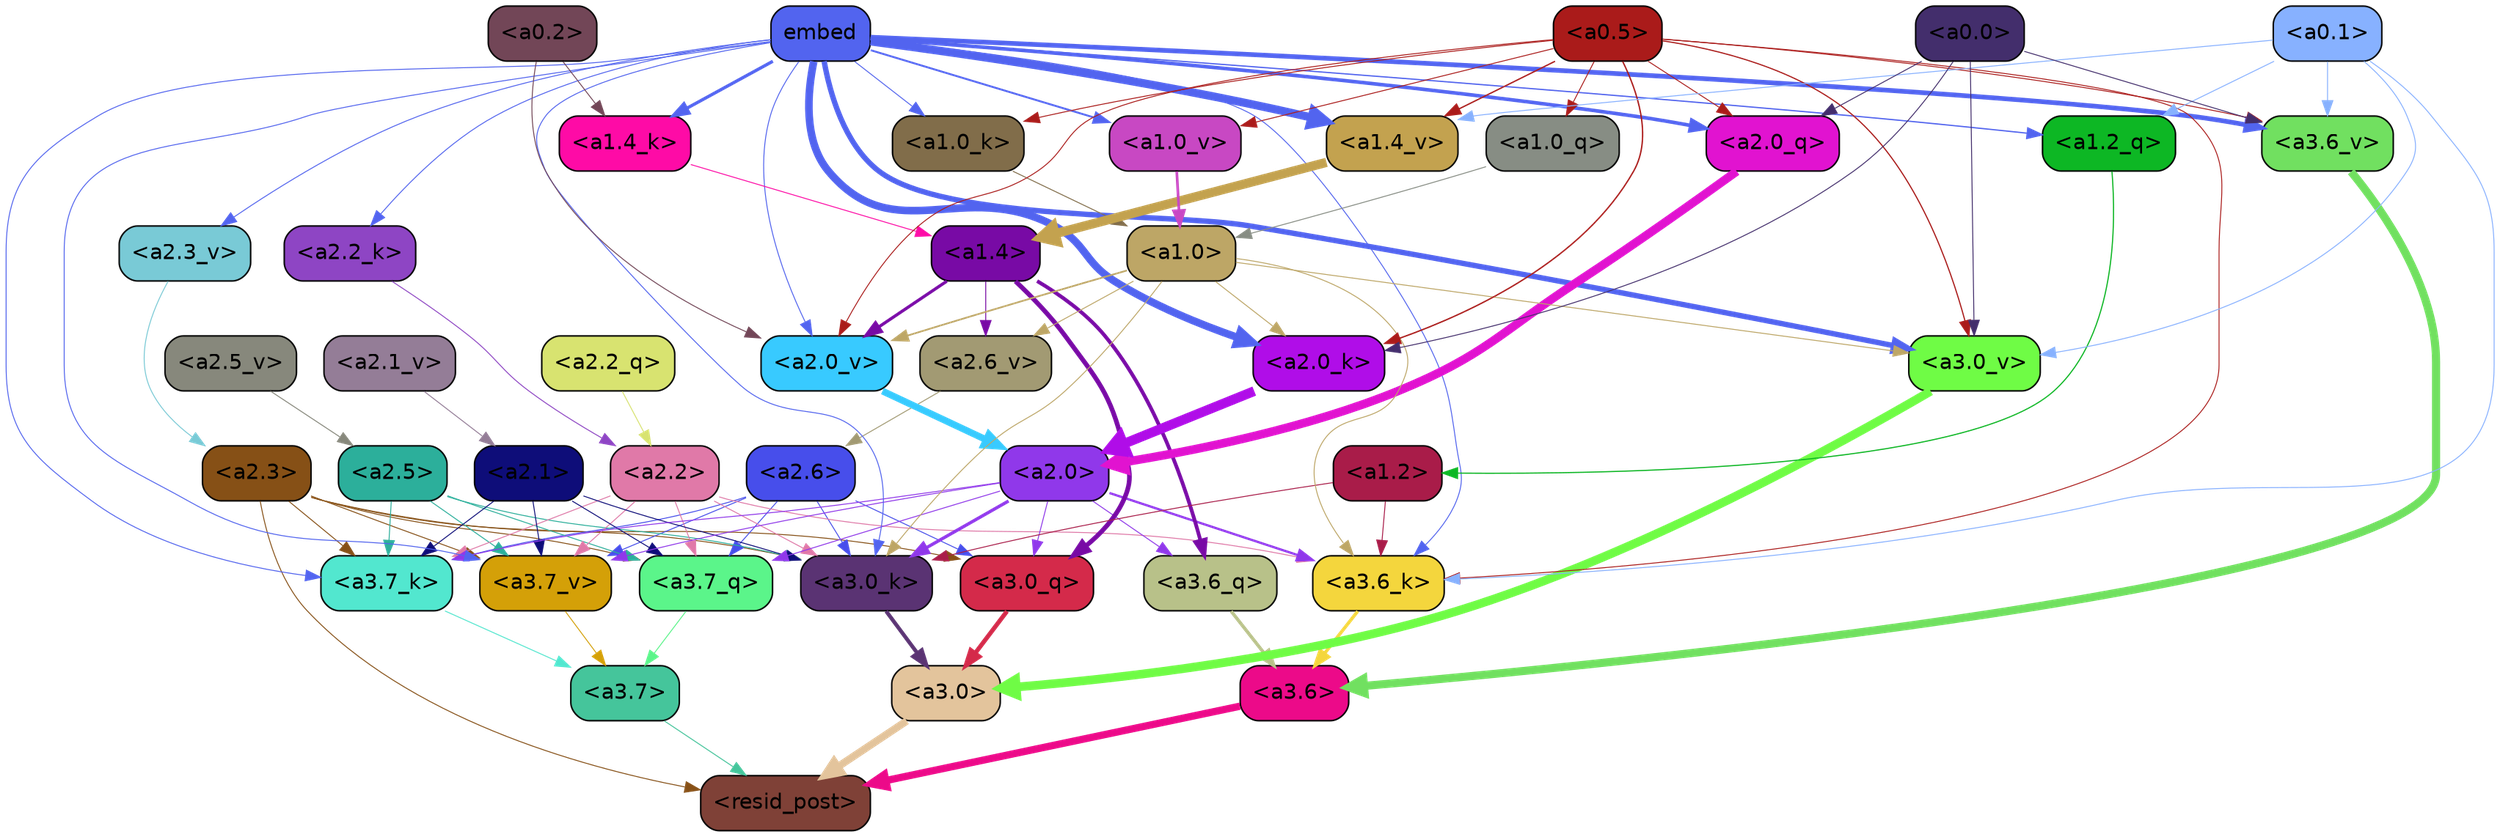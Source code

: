 strict digraph "" {
	graph [bgcolor=transparent,
		layout=dot,
		overlap=false,
		splines=true
	];
	"<a3.7>"	[color=black,
		fillcolor="#45c59b",
		fontname=Helvetica,
		shape=box,
		style="filled, rounded"];
	"<resid_post>"	[color=black,
		fillcolor="#7f4137",
		fontname=Helvetica,
		shape=box,
		style="filled, rounded"];
	"<a3.7>" -> "<resid_post>"	[color="#45c59b",
		penwidth=0.6];
	"<a3.6>"	[color=black,
		fillcolor="#ec0a89",
		fontname=Helvetica,
		shape=box,
		style="filled, rounded"];
	"<a3.6>" -> "<resid_post>"	[color="#ec0a89",
		penwidth=4.7534414529800415];
	"<a3.0>"	[color=black,
		fillcolor="#e3c49c",
		fontname=Helvetica,
		shape=box,
		style="filled, rounded"];
	"<a3.0>" -> "<resid_post>"	[color="#e3c49c",
		penwidth=4.898576855659485];
	"<a2.3>"	[color=black,
		fillcolor="#865016",
		fontname=Helvetica,
		shape=box,
		style="filled, rounded"];
	"<a2.3>" -> "<resid_post>"	[color="#865016",
		penwidth=0.6];
	"<a3.7_q>"	[color=black,
		fillcolor="#5bf58a",
		fontname=Helvetica,
		shape=box,
		style="filled, rounded"];
	"<a2.3>" -> "<a3.7_q>"	[color="#865016",
		penwidth=0.6];
	"<a3.0_q>"	[color=black,
		fillcolor="#d42a4a",
		fontname=Helvetica,
		shape=box,
		style="filled, rounded"];
	"<a2.3>" -> "<a3.0_q>"	[color="#865016",
		penwidth=0.6];
	"<a3.7_k>"	[color=black,
		fillcolor="#52e7cf",
		fontname=Helvetica,
		shape=box,
		style="filled, rounded"];
	"<a2.3>" -> "<a3.7_k>"	[color="#865016",
		penwidth=0.6];
	"<a3.0_k>"	[color=black,
		fillcolor="#5a3373",
		fontname=Helvetica,
		shape=box,
		style="filled, rounded"];
	"<a2.3>" -> "<a3.0_k>"	[color="#865016",
		penwidth=0.6];
	"<a3.7_v>"	[color=black,
		fillcolor="#d4a008",
		fontname=Helvetica,
		shape=box,
		style="filled, rounded"];
	"<a2.3>" -> "<a3.7_v>"	[color="#865016",
		penwidth=0.6];
	"<a3.7_q>" -> "<a3.7>"	[color="#5bf58a",
		penwidth=0.6];
	"<a3.6_q>"	[color=black,
		fillcolor="#b8c189",
		fontname=Helvetica,
		shape=box,
		style="filled, rounded"];
	"<a3.6_q>" -> "<a3.6>"	[color="#b8c189",
		penwidth=2.160832464694977];
	"<a3.0_q>" -> "<a3.0>"	[color="#d42a4a",
		penwidth=2.870753765106201];
	"<a3.7_k>" -> "<a3.7>"	[color="#52e7cf",
		penwidth=0.6];
	"<a3.6_k>"	[color=black,
		fillcolor="#f4d63d",
		fontname=Helvetica,
		shape=box,
		style="filled, rounded"];
	"<a3.6_k>" -> "<a3.6>"	[color="#f4d63d",
		penwidth=2.13908451795578];
	"<a3.0_k>" -> "<a3.0>"	[color="#5a3373",
		penwidth=2.520303964614868];
	"<a3.7_v>" -> "<a3.7>"	[color="#d4a008",
		penwidth=0.6];
	"<a3.6_v>"	[color=black,
		fillcolor="#71e060",
		fontname=Helvetica,
		shape=box,
		style="filled, rounded"];
	"<a3.6_v>" -> "<a3.6>"	[color="#71e060",
		penwidth=5.297133803367615];
	"<a3.0_v>"	[color=black,
		fillcolor="#6ffc45",
		fontname=Helvetica,
		shape=box,
		style="filled, rounded"];
	"<a3.0_v>" -> "<a3.0>"	[color="#6ffc45",
		penwidth=5.680712580680847];
	"<a2.6>"	[color=black,
		fillcolor="#474eeb",
		fontname=Helvetica,
		shape=box,
		style="filled, rounded"];
	"<a2.6>" -> "<a3.7_q>"	[color="#474eeb",
		penwidth=0.6];
	"<a2.6>" -> "<a3.0_q>"	[color="#474eeb",
		penwidth=0.6];
	"<a2.6>" -> "<a3.7_k>"	[color="#474eeb",
		penwidth=0.6];
	"<a2.6>" -> "<a3.0_k>"	[color="#474eeb",
		penwidth=0.6];
	"<a2.6>" -> "<a3.7_v>"	[color="#474eeb",
		penwidth=0.6];
	"<a2.5>"	[color=black,
		fillcolor="#2caf9b",
		fontname=Helvetica,
		shape=box,
		style="filled, rounded"];
	"<a2.5>" -> "<a3.7_q>"	[color="#2caf9b",
		penwidth=0.6];
	"<a2.5>" -> "<a3.7_k>"	[color="#2caf9b",
		penwidth=0.6];
	"<a2.5>" -> "<a3.0_k>"	[color="#2caf9b",
		penwidth=0.6];
	"<a2.5>" -> "<a3.7_v>"	[color="#2caf9b",
		penwidth=0.6];
	"<a2.2>"	[color=black,
		fillcolor="#e079a8",
		fontname=Helvetica,
		shape=box,
		style="filled, rounded"];
	"<a2.2>" -> "<a3.7_q>"	[color="#e079a8",
		penwidth=0.6];
	"<a2.2>" -> "<a3.7_k>"	[color="#e079a8",
		penwidth=0.6];
	"<a2.2>" -> "<a3.6_k>"	[color="#e079a8",
		penwidth=0.6];
	"<a2.2>" -> "<a3.0_k>"	[color="#e079a8",
		penwidth=0.6];
	"<a2.2>" -> "<a3.7_v>"	[color="#e079a8",
		penwidth=0.6];
	"<a2.1>"	[color=black,
		fillcolor="#0e0d79",
		fontname=Helvetica,
		shape=box,
		style="filled, rounded"];
	"<a2.1>" -> "<a3.7_q>"	[color="#0e0d79",
		penwidth=0.6];
	"<a2.1>" -> "<a3.7_k>"	[color="#0e0d79",
		penwidth=0.6];
	"<a2.1>" -> "<a3.0_k>"	[color="#0e0d79",
		penwidth=0.6];
	"<a2.1>" -> "<a3.7_v>"	[color="#0e0d79",
		penwidth=0.6];
	"<a2.0>"	[color=black,
		fillcolor="#9038ea",
		fontname=Helvetica,
		shape=box,
		style="filled, rounded"];
	"<a2.0>" -> "<a3.7_q>"	[color="#9038ea",
		penwidth=0.6];
	"<a2.0>" -> "<a3.6_q>"	[color="#9038ea",
		penwidth=0.6];
	"<a2.0>" -> "<a3.0_q>"	[color="#9038ea",
		penwidth=0.6];
	"<a2.0>" -> "<a3.7_k>"	[color="#9038ea",
		penwidth=0.6];
	"<a2.0>" -> "<a3.6_k>"	[color="#9038ea",
		penwidth=1.4807794839143753];
	"<a2.0>" -> "<a3.0_k>"	[color="#9038ea",
		penwidth=2.095262974500656];
	"<a2.0>" -> "<a3.7_v>"	[color="#9038ea",
		penwidth=0.6];
	"<a1.4>"	[color=black,
		fillcolor="#780aa5",
		fontname=Helvetica,
		shape=box,
		style="filled, rounded"];
	"<a1.4>" -> "<a3.6_q>"	[color="#780aa5",
		penwidth=2.425799250602722];
	"<a1.4>" -> "<a3.0_q>"	[color="#780aa5",
		penwidth=3.0341034531593323];
	"<a2.6_v>"	[color=black,
		fillcolor="#a29a73",
		fontname=Helvetica,
		shape=box,
		style="filled, rounded"];
	"<a1.4>" -> "<a2.6_v>"	[color="#780aa5",
		penwidth=0.6];
	"<a2.0_v>"	[color=black,
		fillcolor="#38caff",
		fontname=Helvetica,
		shape=box,
		style="filled, rounded"];
	"<a1.4>" -> "<a2.0_v>"	[color="#780aa5",
		penwidth=2.007302835583687];
	embed	[color=black,
		fillcolor="#5264ef",
		fontname=Helvetica,
		shape=box,
		style="filled, rounded"];
	embed -> "<a3.7_k>"	[color="#5264ef",
		penwidth=0.6];
	embed -> "<a3.6_k>"	[color="#5264ef",
		penwidth=0.6];
	embed -> "<a3.0_k>"	[color="#5264ef",
		penwidth=0.6];
	embed -> "<a3.7_v>"	[color="#5264ef",
		penwidth=0.6];
	embed -> "<a3.6_v>"	[color="#5264ef",
		penwidth=3.067279100418091];
	embed -> "<a3.0_v>"	[color="#5264ef",
		penwidth=3.5202720761299133];
	"<a2.0_q>"	[color=black,
		fillcolor="#e113d0",
		fontname=Helvetica,
		shape=box,
		style="filled, rounded"];
	embed -> "<a2.0_q>"	[color="#5264ef",
		penwidth=2.339468687772751];
	"<a2.2_k>"	[color=black,
		fillcolor="#8e45c4",
		fontname=Helvetica,
		shape=box,
		style="filled, rounded"];
	embed -> "<a2.2_k>"	[color="#5264ef",
		penwidth=0.6];
	"<a2.0_k>"	[color=black,
		fillcolor="#b00de8",
		fontname=Helvetica,
		shape=box,
		style="filled, rounded"];
	embed -> "<a2.0_k>"	[color="#5264ef",
		penwidth=4.9759310483932495];
	"<a2.3_v>"	[color=black,
		fillcolor="#79cad6",
		fontname=Helvetica,
		shape=box,
		style="filled, rounded"];
	embed -> "<a2.3_v>"	[color="#5264ef",
		penwidth=0.6];
	embed -> "<a2.0_v>"	[color="#5264ef",
		penwidth=0.6];
	"<a1.2_q>"	[color=black,
		fillcolor="#0db724",
		fontname=Helvetica,
		shape=box,
		style="filled, rounded"];
	embed -> "<a1.2_q>"	[color="#5264ef",
		penwidth=0.8262195587158203];
	"<a1.4_k>"	[color=black,
		fillcolor="#fe0ba6",
		fontname=Helvetica,
		shape=box,
		style="filled, rounded"];
	embed -> "<a1.4_k>"	[color="#5264ef",
		penwidth=2.0715588331222534];
	"<a1.0_k>"	[color=black,
		fillcolor="#816d4a",
		fontname=Helvetica,
		shape=box,
		style="filled, rounded"];
	embed -> "<a1.0_k>"	[color="#5264ef",
		penwidth=0.6];
	"<a1.4_v>"	[color=black,
		fillcolor="#c3a24f",
		fontname=Helvetica,
		shape=box,
		style="filled, rounded"];
	embed -> "<a1.4_v>"	[color="#5264ef",
		penwidth=5.3763720989227295];
	"<a1.0_v>"	[color=black,
		fillcolor="#c848c3",
		fontname=Helvetica,
		shape=box,
		style="filled, rounded"];
	embed -> "<a1.0_v>"	[color="#5264ef",
		penwidth=1.232791244983673];
	"<a1.2>"	[color=black,
		fillcolor="#a91c49",
		fontname=Helvetica,
		shape=box,
		style="filled, rounded"];
	"<a1.2>" -> "<a3.6_k>"	[color="#a91c49",
		penwidth=0.6];
	"<a1.2>" -> "<a3.0_k>"	[color="#a91c49",
		penwidth=0.6];
	"<a1.0>"	[color=black,
		fillcolor="#bda666",
		fontname=Helvetica,
		shape=box,
		style="filled, rounded"];
	"<a1.0>" -> "<a3.6_k>"	[color="#bda666",
		penwidth=0.6];
	"<a1.0>" -> "<a3.0_k>"	[color="#bda666",
		penwidth=0.6];
	"<a1.0>" -> "<a3.0_v>"	[color="#bda666",
		penwidth=0.6];
	"<a1.0>" -> "<a2.0_k>"	[color="#bda666",
		penwidth=0.6];
	"<a1.0>" -> "<a2.6_v>"	[color="#bda666",
		penwidth=0.6];
	"<a1.0>" -> "<a2.0_v>"	[color="#bda666",
		penwidth=1.0943371653556824];
	"<a0.5>"	[color=black,
		fillcolor="#aa1b1a",
		fontname=Helvetica,
		shape=box,
		style="filled, rounded"];
	"<a0.5>" -> "<a3.6_k>"	[color="#aa1b1a",
		penwidth=0.6];
	"<a0.5>" -> "<a3.6_v>"	[color="#aa1b1a",
		penwidth=0.6];
	"<a0.5>" -> "<a3.0_v>"	[color="#aa1b1a",
		penwidth=0.764040544629097];
	"<a0.5>" -> "<a2.0_q>"	[color="#aa1b1a",
		penwidth=0.6];
	"<a0.5>" -> "<a2.0_k>"	[color="#aa1b1a",
		penwidth=0.8956001400947571];
	"<a0.5>" -> "<a2.0_v>"	[color="#aa1b1a",
		penwidth=0.6];
	"<a1.0_q>"	[color=black,
		fillcolor="#878d84",
		fontname=Helvetica,
		shape=box,
		style="filled, rounded"];
	"<a0.5>" -> "<a1.0_q>"	[color="#aa1b1a",
		penwidth=0.6];
	"<a0.5>" -> "<a1.0_k>"	[color="#aa1b1a",
		penwidth=0.6];
	"<a0.5>" -> "<a1.4_v>"	[color="#aa1b1a",
		penwidth=0.8774083852767944];
	"<a0.5>" -> "<a1.0_v>"	[color="#aa1b1a",
		penwidth=0.6];
	"<a0.1>"	[color=black,
		fillcolor="#87b1ff",
		fontname=Helvetica,
		shape=box,
		style="filled, rounded"];
	"<a0.1>" -> "<a3.6_k>"	[color="#87b1ff",
		penwidth=0.6];
	"<a0.1>" -> "<a3.6_v>"	[color="#87b1ff",
		penwidth=0.6];
	"<a0.1>" -> "<a3.0_v>"	[color="#87b1ff",
		penwidth=0.6];
	"<a0.1>" -> "<a1.2_q>"	[color="#87b1ff",
		penwidth=0.6];
	"<a0.1>" -> "<a1.4_v>"	[color="#87b1ff",
		penwidth=0.6];
	"<a0.0>"	[color=black,
		fillcolor="#432e6c",
		fontname=Helvetica,
		shape=box,
		style="filled, rounded"];
	"<a0.0>" -> "<a3.6_v>"	[color="#432e6c",
		penwidth=0.6];
	"<a0.0>" -> "<a3.0_v>"	[color="#432e6c",
		penwidth=0.6];
	"<a0.0>" -> "<a2.0_q>"	[color="#432e6c",
		penwidth=0.6];
	"<a0.0>" -> "<a2.0_k>"	[color="#432e6c",
		penwidth=0.6];
	"<a2.2_q>"	[color=black,
		fillcolor="#d8e370",
		fontname=Helvetica,
		shape=box,
		style="filled, rounded"];
	"<a2.2_q>" -> "<a2.2>"	[color="#d8e370",
		penwidth=0.6];
	"<a2.0_q>" -> "<a2.0>"	[color="#e113d0",
		penwidth=5.606565475463867];
	"<a2.2_k>" -> "<a2.2>"	[color="#8e45c4",
		penwidth=0.6];
	"<a2.0_k>" -> "<a2.0>"	[color="#b00de8",
		penwidth=6.344284534454346];
	"<a2.6_v>" -> "<a2.6>"	[color="#a29a73",
		penwidth=0.6];
	"<a2.5_v>"	[color=black,
		fillcolor="#87887c",
		fontname=Helvetica,
		shape=box,
		style="filled, rounded"];
	"<a2.5_v>" -> "<a2.5>"	[color="#87887c",
		penwidth=0.6];
	"<a2.3_v>" -> "<a2.3>"	[color="#79cad6",
		penwidth=0.6];
	"<a2.1_v>"	[color=black,
		fillcolor="#947d97",
		fontname=Helvetica,
		shape=box,
		style="filled, rounded"];
	"<a2.1_v>" -> "<a2.1>"	[color="#947d97",
		penwidth=0.6];
	"<a2.0_v>" -> "<a2.0>"	[color="#38caff",
		penwidth=4.422677040100098];
	"<a0.2>"	[color=black,
		fillcolor="#724657",
		fontname=Helvetica,
		shape=box,
		style="filled, rounded"];
	"<a0.2>" -> "<a2.0_v>"	[color="#724657",
		penwidth=0.6];
	"<a0.2>" -> "<a1.4_k>"	[color="#724657",
		penwidth=0.6];
	"<a1.2_q>" -> "<a1.2>"	[color="#0db724",
		penwidth=0.7570515871047974];
	"<a1.0_q>" -> "<a1.0>"	[color="#878d84",
		penwidth=0.6];
	"<a1.4_k>" -> "<a1.4>"	[color="#fe0ba6",
		penwidth=0.6];
	"<a1.0_k>" -> "<a1.0>"	[color="#816d4a",
		penwidth=0.6];
	"<a1.4_v>" -> "<a1.4>"	[color="#c3a24f",
		penwidth=6.0194467306137085];
	"<a1.0_v>" -> "<a1.0>"	[color="#c848c3",
		penwidth=1.738280937075615];
}
